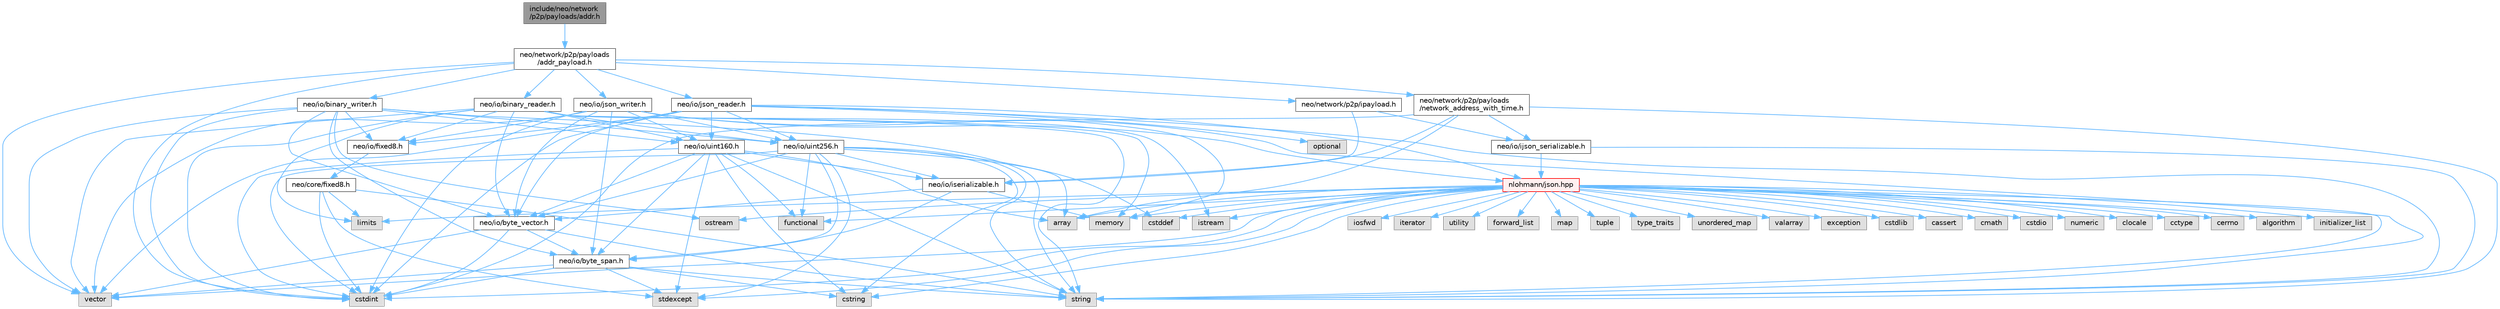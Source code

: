 digraph "include/neo/network/p2p/payloads/addr.h"
{
 // LATEX_PDF_SIZE
  bgcolor="transparent";
  edge [fontname=Helvetica,fontsize=10,labelfontname=Helvetica,labelfontsize=10];
  node [fontname=Helvetica,fontsize=10,shape=box,height=0.2,width=0.4];
  Node1 [id="Node000001",label="include/neo/network\l/p2p/payloads/addr.h",height=0.2,width=0.4,color="gray40", fillcolor="grey60", style="filled", fontcolor="black",tooltip=" "];
  Node1 -> Node2 [id="edge125_Node000001_Node000002",color="steelblue1",style="solid",tooltip=" "];
  Node2 [id="Node000002",label="neo/network/p2p/payloads\l/addr_payload.h",height=0.2,width=0.4,color="grey40", fillcolor="white", style="filled",URL="$addr__payload_8h.html",tooltip=" "];
  Node2 -> Node3 [id="edge126_Node000002_Node000003",color="steelblue1",style="solid",tooltip=" "];
  Node3 [id="Node000003",label="neo/io/binary_reader.h",height=0.2,width=0.4,color="grey40", fillcolor="white", style="filled",URL="$binary__reader_8h.html",tooltip=" "];
  Node3 -> Node4 [id="edge127_Node000003_Node000004",color="steelblue1",style="solid",tooltip=" "];
  Node4 [id="Node000004",label="neo/io/byte_vector.h",height=0.2,width=0.4,color="grey40", fillcolor="white", style="filled",URL="$io_2byte__vector_8h.html",tooltip=" "];
  Node4 -> Node5 [id="edge128_Node000004_Node000005",color="steelblue1",style="solid",tooltip=" "];
  Node5 [id="Node000005",label="neo/io/byte_span.h",height=0.2,width=0.4,color="grey40", fillcolor="white", style="filled",URL="$io_2byte__span_8h.html",tooltip=" "];
  Node5 -> Node6 [id="edge129_Node000005_Node000006",color="steelblue1",style="solid",tooltip=" "];
  Node6 [id="Node000006",label="cstdint",height=0.2,width=0.4,color="grey60", fillcolor="#E0E0E0", style="filled",tooltip=" "];
  Node5 -> Node7 [id="edge130_Node000005_Node000007",color="steelblue1",style="solid",tooltip=" "];
  Node7 [id="Node000007",label="cstring",height=0.2,width=0.4,color="grey60", fillcolor="#E0E0E0", style="filled",tooltip=" "];
  Node5 -> Node8 [id="edge131_Node000005_Node000008",color="steelblue1",style="solid",tooltip=" "];
  Node8 [id="Node000008",label="stdexcept",height=0.2,width=0.4,color="grey60", fillcolor="#E0E0E0", style="filled",tooltip=" "];
  Node5 -> Node9 [id="edge132_Node000005_Node000009",color="steelblue1",style="solid",tooltip=" "];
  Node9 [id="Node000009",label="string",height=0.2,width=0.4,color="grey60", fillcolor="#E0E0E0", style="filled",tooltip=" "];
  Node5 -> Node10 [id="edge133_Node000005_Node000010",color="steelblue1",style="solid",tooltip=" "];
  Node10 [id="Node000010",label="vector",height=0.2,width=0.4,color="grey60", fillcolor="#E0E0E0", style="filled",tooltip=" "];
  Node4 -> Node6 [id="edge134_Node000004_Node000006",color="steelblue1",style="solid",tooltip=" "];
  Node4 -> Node9 [id="edge135_Node000004_Node000009",color="steelblue1",style="solid",tooltip=" "];
  Node4 -> Node10 [id="edge136_Node000004_Node000010",color="steelblue1",style="solid",tooltip=" "];
  Node3 -> Node11 [id="edge137_Node000003_Node000011",color="steelblue1",style="solid",tooltip=" "];
  Node11 [id="Node000011",label="neo/io/fixed8.h",height=0.2,width=0.4,color="grey40", fillcolor="white", style="filled",URL="$io_2fixed8_8h.html",tooltip=" "];
  Node11 -> Node12 [id="edge138_Node000011_Node000012",color="steelblue1",style="solid",tooltip=" "];
  Node12 [id="Node000012",label="neo/core/fixed8.h",height=0.2,width=0.4,color="grey40", fillcolor="white", style="filled",URL="$core_2fixed8_8h.html",tooltip=" "];
  Node12 -> Node6 [id="edge139_Node000012_Node000006",color="steelblue1",style="solid",tooltip=" "];
  Node12 -> Node13 [id="edge140_Node000012_Node000013",color="steelblue1",style="solid",tooltip=" "];
  Node13 [id="Node000013",label="limits",height=0.2,width=0.4,color="grey60", fillcolor="#E0E0E0", style="filled",tooltip=" "];
  Node12 -> Node8 [id="edge141_Node000012_Node000008",color="steelblue1",style="solid",tooltip=" "];
  Node12 -> Node9 [id="edge142_Node000012_Node000009",color="steelblue1",style="solid",tooltip=" "];
  Node3 -> Node14 [id="edge143_Node000003_Node000014",color="steelblue1",style="solid",tooltip=" "];
  Node14 [id="Node000014",label="neo/io/uint160.h",height=0.2,width=0.4,color="grey40", fillcolor="white", style="filled",URL="$uint160_8h.html",tooltip=" "];
  Node14 -> Node5 [id="edge144_Node000014_Node000005",color="steelblue1",style="solid",tooltip=" "];
  Node14 -> Node4 [id="edge145_Node000014_Node000004",color="steelblue1",style="solid",tooltip=" "];
  Node14 -> Node15 [id="edge146_Node000014_Node000015",color="steelblue1",style="solid",tooltip=" "];
  Node15 [id="Node000015",label="neo/io/iserializable.h",height=0.2,width=0.4,color="grey40", fillcolor="white", style="filled",URL="$iserializable_8h.html",tooltip=" "];
  Node15 -> Node5 [id="edge147_Node000015_Node000005",color="steelblue1",style="solid",tooltip=" "];
  Node15 -> Node4 [id="edge148_Node000015_Node000004",color="steelblue1",style="solid",tooltip=" "];
  Node15 -> Node16 [id="edge149_Node000015_Node000016",color="steelblue1",style="solid",tooltip=" "];
  Node16 [id="Node000016",label="memory",height=0.2,width=0.4,color="grey60", fillcolor="#E0E0E0", style="filled",tooltip=" "];
  Node14 -> Node17 [id="edge150_Node000014_Node000017",color="steelblue1",style="solid",tooltip=" "];
  Node17 [id="Node000017",label="array",height=0.2,width=0.4,color="grey60", fillcolor="#E0E0E0", style="filled",tooltip=" "];
  Node14 -> Node6 [id="edge151_Node000014_Node000006",color="steelblue1",style="solid",tooltip=" "];
  Node14 -> Node7 [id="edge152_Node000014_Node000007",color="steelblue1",style="solid",tooltip=" "];
  Node14 -> Node18 [id="edge153_Node000014_Node000018",color="steelblue1",style="solid",tooltip=" "];
  Node18 [id="Node000018",label="functional",height=0.2,width=0.4,color="grey60", fillcolor="#E0E0E0", style="filled",tooltip=" "];
  Node14 -> Node8 [id="edge154_Node000014_Node000008",color="steelblue1",style="solid",tooltip=" "];
  Node14 -> Node9 [id="edge155_Node000014_Node000009",color="steelblue1",style="solid",tooltip=" "];
  Node3 -> Node19 [id="edge156_Node000003_Node000019",color="steelblue1",style="solid",tooltip=" "];
  Node19 [id="Node000019",label="neo/io/uint256.h",height=0.2,width=0.4,color="grey40", fillcolor="white", style="filled",URL="$uint256_8h.html",tooltip=" "];
  Node19 -> Node5 [id="edge157_Node000019_Node000005",color="steelblue1",style="solid",tooltip=" "];
  Node19 -> Node4 [id="edge158_Node000019_Node000004",color="steelblue1",style="solid",tooltip=" "];
  Node19 -> Node15 [id="edge159_Node000019_Node000015",color="steelblue1",style="solid",tooltip=" "];
  Node19 -> Node17 [id="edge160_Node000019_Node000017",color="steelblue1",style="solid",tooltip=" "];
  Node19 -> Node20 [id="edge161_Node000019_Node000020",color="steelblue1",style="solid",tooltip=" "];
  Node20 [id="Node000020",label="cstddef",height=0.2,width=0.4,color="grey60", fillcolor="#E0E0E0", style="filled",tooltip=" "];
  Node19 -> Node6 [id="edge162_Node000019_Node000006",color="steelblue1",style="solid",tooltip=" "];
  Node19 -> Node7 [id="edge163_Node000019_Node000007",color="steelblue1",style="solid",tooltip=" "];
  Node19 -> Node18 [id="edge164_Node000019_Node000018",color="steelblue1",style="solid",tooltip=" "];
  Node19 -> Node8 [id="edge165_Node000019_Node000008",color="steelblue1",style="solid",tooltip=" "];
  Node19 -> Node9 [id="edge166_Node000019_Node000009",color="steelblue1",style="solid",tooltip=" "];
  Node3 -> Node6 [id="edge167_Node000003_Node000006",color="steelblue1",style="solid",tooltip=" "];
  Node3 -> Node21 [id="edge168_Node000003_Node000021",color="steelblue1",style="solid",tooltip=" "];
  Node21 [id="Node000021",label="istream",height=0.2,width=0.4,color="grey60", fillcolor="#E0E0E0", style="filled",tooltip=" "];
  Node3 -> Node13 [id="edge169_Node000003_Node000013",color="steelblue1",style="solid",tooltip=" "];
  Node3 -> Node16 [id="edge170_Node000003_Node000016",color="steelblue1",style="solid",tooltip=" "];
  Node3 -> Node9 [id="edge171_Node000003_Node000009",color="steelblue1",style="solid",tooltip=" "];
  Node3 -> Node10 [id="edge172_Node000003_Node000010",color="steelblue1",style="solid",tooltip=" "];
  Node2 -> Node22 [id="edge173_Node000002_Node000022",color="steelblue1",style="solid",tooltip=" "];
  Node22 [id="Node000022",label="neo/io/binary_writer.h",height=0.2,width=0.4,color="grey40", fillcolor="white", style="filled",URL="$binary__writer_8h.html",tooltip=" "];
  Node22 -> Node5 [id="edge174_Node000022_Node000005",color="steelblue1",style="solid",tooltip=" "];
  Node22 -> Node4 [id="edge175_Node000022_Node000004",color="steelblue1",style="solid",tooltip=" "];
  Node22 -> Node11 [id="edge176_Node000022_Node000011",color="steelblue1",style="solid",tooltip=" "];
  Node22 -> Node14 [id="edge177_Node000022_Node000014",color="steelblue1",style="solid",tooltip=" "];
  Node22 -> Node19 [id="edge178_Node000022_Node000019",color="steelblue1",style="solid",tooltip=" "];
  Node22 -> Node6 [id="edge179_Node000022_Node000006",color="steelblue1",style="solid",tooltip=" "];
  Node22 -> Node23 [id="edge180_Node000022_Node000023",color="steelblue1",style="solid",tooltip=" "];
  Node23 [id="Node000023",label="ostream",height=0.2,width=0.4,color="grey60", fillcolor="#E0E0E0", style="filled",tooltip=" "];
  Node22 -> Node9 [id="edge181_Node000022_Node000009",color="steelblue1",style="solid",tooltip=" "];
  Node22 -> Node10 [id="edge182_Node000022_Node000010",color="steelblue1",style="solid",tooltip=" "];
  Node2 -> Node24 [id="edge183_Node000002_Node000024",color="steelblue1",style="solid",tooltip=" "];
  Node24 [id="Node000024",label="neo/io/json_reader.h",height=0.2,width=0.4,color="grey40", fillcolor="white", style="filled",URL="$json__reader_8h.html",tooltip=" "];
  Node24 -> Node4 [id="edge184_Node000024_Node000004",color="steelblue1",style="solid",tooltip=" "];
  Node24 -> Node11 [id="edge185_Node000024_Node000011",color="steelblue1",style="solid",tooltip=" "];
  Node24 -> Node14 [id="edge186_Node000024_Node000014",color="steelblue1",style="solid",tooltip=" "];
  Node24 -> Node19 [id="edge187_Node000024_Node000019",color="steelblue1",style="solid",tooltip=" "];
  Node24 -> Node6 [id="edge188_Node000024_Node000006",color="steelblue1",style="solid",tooltip=" "];
  Node24 -> Node16 [id="edge189_Node000024_Node000016",color="steelblue1",style="solid",tooltip=" "];
  Node24 -> Node25 [id="edge190_Node000024_Node000025",color="steelblue1",style="solid",tooltip=" "];
  Node25 [id="Node000025",label="nlohmann/json.hpp",height=0.2,width=0.4,color="red", fillcolor="#FFF0F0", style="filled",URL="$json_8hpp.html",tooltip=" "];
  Node25 -> Node26 [id="edge191_Node000025_Node000026",color="steelblue1",style="solid",tooltip=" "];
  Node26 [id="Node000026",label="algorithm",height=0.2,width=0.4,color="grey60", fillcolor="#E0E0E0", style="filled",tooltip=" "];
  Node25 -> Node20 [id="edge192_Node000025_Node000020",color="steelblue1",style="solid",tooltip=" "];
  Node25 -> Node18 [id="edge193_Node000025_Node000018",color="steelblue1",style="solid",tooltip=" "];
  Node25 -> Node27 [id="edge194_Node000025_Node000027",color="steelblue1",style="solid",tooltip=" "];
  Node27 [id="Node000027",label="initializer_list",height=0.2,width=0.4,color="grey60", fillcolor="#E0E0E0", style="filled",tooltip=" "];
  Node25 -> Node28 [id="edge195_Node000025_Node000028",color="steelblue1",style="solid",tooltip=" "];
  Node28 [id="Node000028",label="iosfwd",height=0.2,width=0.4,color="grey60", fillcolor="#E0E0E0", style="filled",tooltip=" "];
  Node25 -> Node29 [id="edge196_Node000025_Node000029",color="steelblue1",style="solid",tooltip=" "];
  Node29 [id="Node000029",label="iterator",height=0.2,width=0.4,color="grey60", fillcolor="#E0E0E0", style="filled",tooltip=" "];
  Node25 -> Node16 [id="edge197_Node000025_Node000016",color="steelblue1",style="solid",tooltip=" "];
  Node25 -> Node9 [id="edge198_Node000025_Node000009",color="steelblue1",style="solid",tooltip=" "];
  Node25 -> Node30 [id="edge199_Node000025_Node000030",color="steelblue1",style="solid",tooltip=" "];
  Node30 [id="Node000030",label="utility",height=0.2,width=0.4,color="grey60", fillcolor="#E0E0E0", style="filled",tooltip=" "];
  Node25 -> Node10 [id="edge200_Node000025_Node000010",color="steelblue1",style="solid",tooltip=" "];
  Node25 -> Node17 [id="edge201_Node000025_Node000017",color="steelblue1",style="solid",tooltip=" "];
  Node25 -> Node31 [id="edge202_Node000025_Node000031",color="steelblue1",style="solid",tooltip=" "];
  Node31 [id="Node000031",label="forward_list",height=0.2,width=0.4,color="grey60", fillcolor="#E0E0E0", style="filled",tooltip=" "];
  Node25 -> Node32 [id="edge203_Node000025_Node000032",color="steelblue1",style="solid",tooltip=" "];
  Node32 [id="Node000032",label="map",height=0.2,width=0.4,color="grey60", fillcolor="#E0E0E0", style="filled",tooltip=" "];
  Node25 -> Node33 [id="edge204_Node000025_Node000033",color="steelblue1",style="solid",tooltip=" "];
  Node33 [id="Node000033",label="tuple",height=0.2,width=0.4,color="grey60", fillcolor="#E0E0E0", style="filled",tooltip=" "];
  Node25 -> Node34 [id="edge205_Node000025_Node000034",color="steelblue1",style="solid",tooltip=" "];
  Node34 [id="Node000034",label="type_traits",height=0.2,width=0.4,color="grey60", fillcolor="#E0E0E0", style="filled",tooltip=" "];
  Node25 -> Node35 [id="edge206_Node000025_Node000035",color="steelblue1",style="solid",tooltip=" "];
  Node35 [id="Node000035",label="unordered_map",height=0.2,width=0.4,color="grey60", fillcolor="#E0E0E0", style="filled",tooltip=" "];
  Node25 -> Node36 [id="edge207_Node000025_Node000036",color="steelblue1",style="solid",tooltip=" "];
  Node36 [id="Node000036",label="valarray",height=0.2,width=0.4,color="grey60", fillcolor="#E0E0E0", style="filled",tooltip=" "];
  Node25 -> Node37 [id="edge208_Node000025_Node000037",color="steelblue1",style="solid",tooltip=" "];
  Node37 [id="Node000037",label="exception",height=0.2,width=0.4,color="grey60", fillcolor="#E0E0E0", style="filled",tooltip=" "];
  Node25 -> Node8 [id="edge209_Node000025_Node000008",color="steelblue1",style="solid",tooltip=" "];
  Node25 -> Node6 [id="edge210_Node000025_Node000006",color="steelblue1",style="solid",tooltip=" "];
  Node25 -> Node38 [id="edge211_Node000025_Node000038",color="steelblue1",style="solid",tooltip=" "];
  Node38 [id="Node000038",label="cstdlib",height=0.2,width=0.4,color="grey60", fillcolor="#E0E0E0", style="filled",tooltip=" "];
  Node25 -> Node39 [id="edge212_Node000025_Node000039",color="steelblue1",style="solid",tooltip=" "];
  Node39 [id="Node000039",label="cassert",height=0.2,width=0.4,color="grey60", fillcolor="#E0E0E0", style="filled",tooltip=" "];
  Node25 -> Node13 [id="edge213_Node000025_Node000013",color="steelblue1",style="solid",tooltip=" "];
  Node25 -> Node7 [id="edge214_Node000025_Node000007",color="steelblue1",style="solid",tooltip=" "];
  Node25 -> Node40 [id="edge215_Node000025_Node000040",color="steelblue1",style="solid",tooltip=" "];
  Node40 [id="Node000040",label="cmath",height=0.2,width=0.4,color="grey60", fillcolor="#E0E0E0", style="filled",tooltip=" "];
  Node25 -> Node41 [id="edge216_Node000025_Node000041",color="steelblue1",style="solid",tooltip=" "];
  Node41 [id="Node000041",label="cstdio",height=0.2,width=0.4,color="grey60", fillcolor="#E0E0E0", style="filled",tooltip=" "];
  Node25 -> Node42 [id="edge217_Node000025_Node000042",color="steelblue1",style="solid",tooltip=" "];
  Node42 [id="Node000042",label="numeric",height=0.2,width=0.4,color="grey60", fillcolor="#E0E0E0", style="filled",tooltip=" "];
  Node25 -> Node21 [id="edge218_Node000025_Node000021",color="steelblue1",style="solid",tooltip=" "];
  Node25 -> Node43 [id="edge219_Node000025_Node000043",color="steelblue1",style="solid",tooltip=" "];
  Node43 [id="Node000043",label="clocale",height=0.2,width=0.4,color="grey60", fillcolor="#E0E0E0", style="filled",tooltip=" "];
  Node25 -> Node44 [id="edge220_Node000025_Node000044",color="steelblue1",style="solid",tooltip=" "];
  Node44 [id="Node000044",label="cctype",height=0.2,width=0.4,color="grey60", fillcolor="#E0E0E0", style="filled",tooltip=" "];
  Node25 -> Node45 [id="edge221_Node000025_Node000045",color="steelblue1",style="solid",tooltip=" "];
  Node45 [id="Node000045",label="cerrno",height=0.2,width=0.4,color="grey60", fillcolor="#E0E0E0", style="filled",tooltip=" "];
  Node25 -> Node23 [id="edge222_Node000025_Node000023",color="steelblue1",style="solid",tooltip=" "];
  Node24 -> Node48 [id="edge223_Node000024_Node000048",color="steelblue1",style="solid",tooltip=" "];
  Node48 [id="Node000048",label="optional",height=0.2,width=0.4,color="grey60", fillcolor="#E0E0E0", style="filled",tooltip=" "];
  Node24 -> Node9 [id="edge224_Node000024_Node000009",color="steelblue1",style="solid",tooltip=" "];
  Node24 -> Node10 [id="edge225_Node000024_Node000010",color="steelblue1",style="solid",tooltip=" "];
  Node2 -> Node49 [id="edge226_Node000002_Node000049",color="steelblue1",style="solid",tooltip=" "];
  Node49 [id="Node000049",label="neo/io/json_writer.h",height=0.2,width=0.4,color="grey40", fillcolor="white", style="filled",URL="$json__writer_8h.html",tooltip=" "];
  Node49 -> Node5 [id="edge227_Node000049_Node000005",color="steelblue1",style="solid",tooltip=" "];
  Node49 -> Node4 [id="edge228_Node000049_Node000004",color="steelblue1",style="solid",tooltip=" "];
  Node49 -> Node11 [id="edge229_Node000049_Node000011",color="steelblue1",style="solid",tooltip=" "];
  Node49 -> Node14 [id="edge230_Node000049_Node000014",color="steelblue1",style="solid",tooltip=" "];
  Node49 -> Node19 [id="edge231_Node000049_Node000019",color="steelblue1",style="solid",tooltip=" "];
  Node49 -> Node6 [id="edge232_Node000049_Node000006",color="steelblue1",style="solid",tooltip=" "];
  Node49 -> Node25 [id="edge233_Node000049_Node000025",color="steelblue1",style="solid",tooltip=" "];
  Node49 -> Node9 [id="edge234_Node000049_Node000009",color="steelblue1",style="solid",tooltip=" "];
  Node49 -> Node10 [id="edge235_Node000049_Node000010",color="steelblue1",style="solid",tooltip=" "];
  Node2 -> Node50 [id="edge236_Node000002_Node000050",color="steelblue1",style="solid",tooltip=" "];
  Node50 [id="Node000050",label="neo/network/p2p/ipayload.h",height=0.2,width=0.4,color="grey40", fillcolor="white", style="filled",URL="$p2p_2ipayload_8h.html",tooltip=" "];
  Node50 -> Node51 [id="edge237_Node000050_Node000051",color="steelblue1",style="solid",tooltip=" "];
  Node51 [id="Node000051",label="neo/io/ijson_serializable.h",height=0.2,width=0.4,color="grey40", fillcolor="white", style="filled",URL="$ijson__serializable_8h.html",tooltip=" "];
  Node51 -> Node25 [id="edge238_Node000051_Node000025",color="steelblue1",style="solid",tooltip=" "];
  Node51 -> Node9 [id="edge239_Node000051_Node000009",color="steelblue1",style="solid",tooltip=" "];
  Node50 -> Node15 [id="edge240_Node000050_Node000015",color="steelblue1",style="solid",tooltip=" "];
  Node2 -> Node52 [id="edge241_Node000002_Node000052",color="steelblue1",style="solid",tooltip=" "];
  Node52 [id="Node000052",label="neo/network/p2p/payloads\l/network_address_with_time.h",height=0.2,width=0.4,color="grey40", fillcolor="white", style="filled",URL="$payloads_2network__address__with__time_8h.html",tooltip=" "];
  Node52 -> Node51 [id="edge242_Node000052_Node000051",color="steelblue1",style="solid",tooltip=" "];
  Node52 -> Node15 [id="edge243_Node000052_Node000015",color="steelblue1",style="solid",tooltip=" "];
  Node52 -> Node17 [id="edge244_Node000052_Node000017",color="steelblue1",style="solid",tooltip=" "];
  Node52 -> Node6 [id="edge245_Node000052_Node000006",color="steelblue1",style="solid",tooltip=" "];
  Node52 -> Node9 [id="edge246_Node000052_Node000009",color="steelblue1",style="solid",tooltip=" "];
  Node2 -> Node6 [id="edge247_Node000002_Node000006",color="steelblue1",style="solid",tooltip=" "];
  Node2 -> Node10 [id="edge248_Node000002_Node000010",color="steelblue1",style="solid",tooltip=" "];
}
